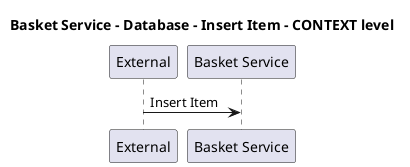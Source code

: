 @startuml

title Basket Service - Database - Insert Item - CONTEXT level

participant "External" as C4InterFlow.SoftwareSystems.ExternalSystem
participant "Basket Service" as ECommercePlatform.SoftwareSystems.BasketService

C4InterFlow.SoftwareSystems.ExternalSystem -> ECommercePlatform.SoftwareSystems.BasketService : Insert Item


@enduml
